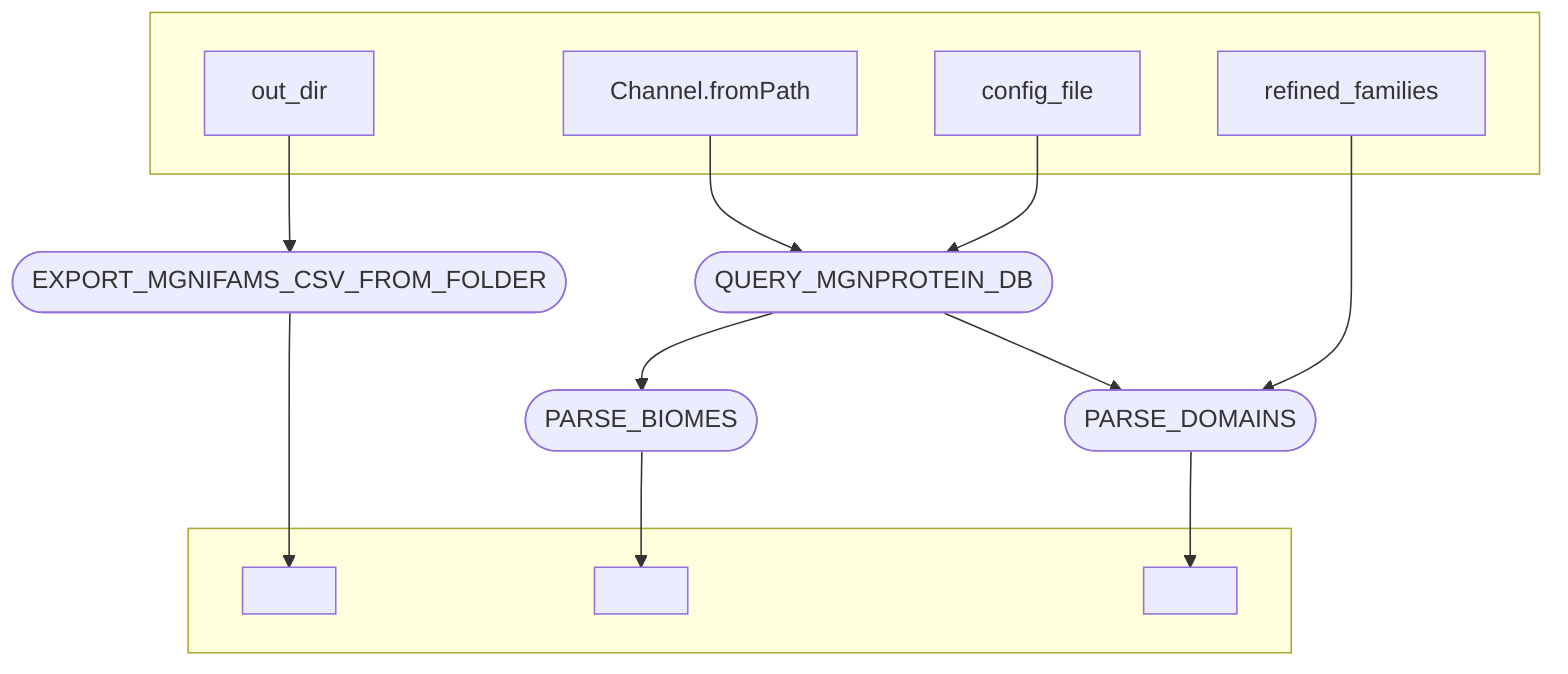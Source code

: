 flowchart TB
    subgraph " "
    v0["Channel.fromPath"]
    v1["out_dir"]
    v4["config_file"]
    v8["refined_families"]
    end
    v2([EXPORT_MGNIFAMS_CSV_FROM_FOLDER])
    subgraph " "
    v3[" "]
    v7[" "]
    v10[" "]
    end
    v5([QUERY_MGNPROTEIN_DB])
    v6([PARSE_BIOMES])
    v9([PARSE_DOMAINS])
    v0 --> v5
    v1 --> v2
    v2 --> v3
    v4 --> v5
    v5 --> v6
    v5 --> v9
    v6 --> v7
    v8 --> v9
    v9 --> v10